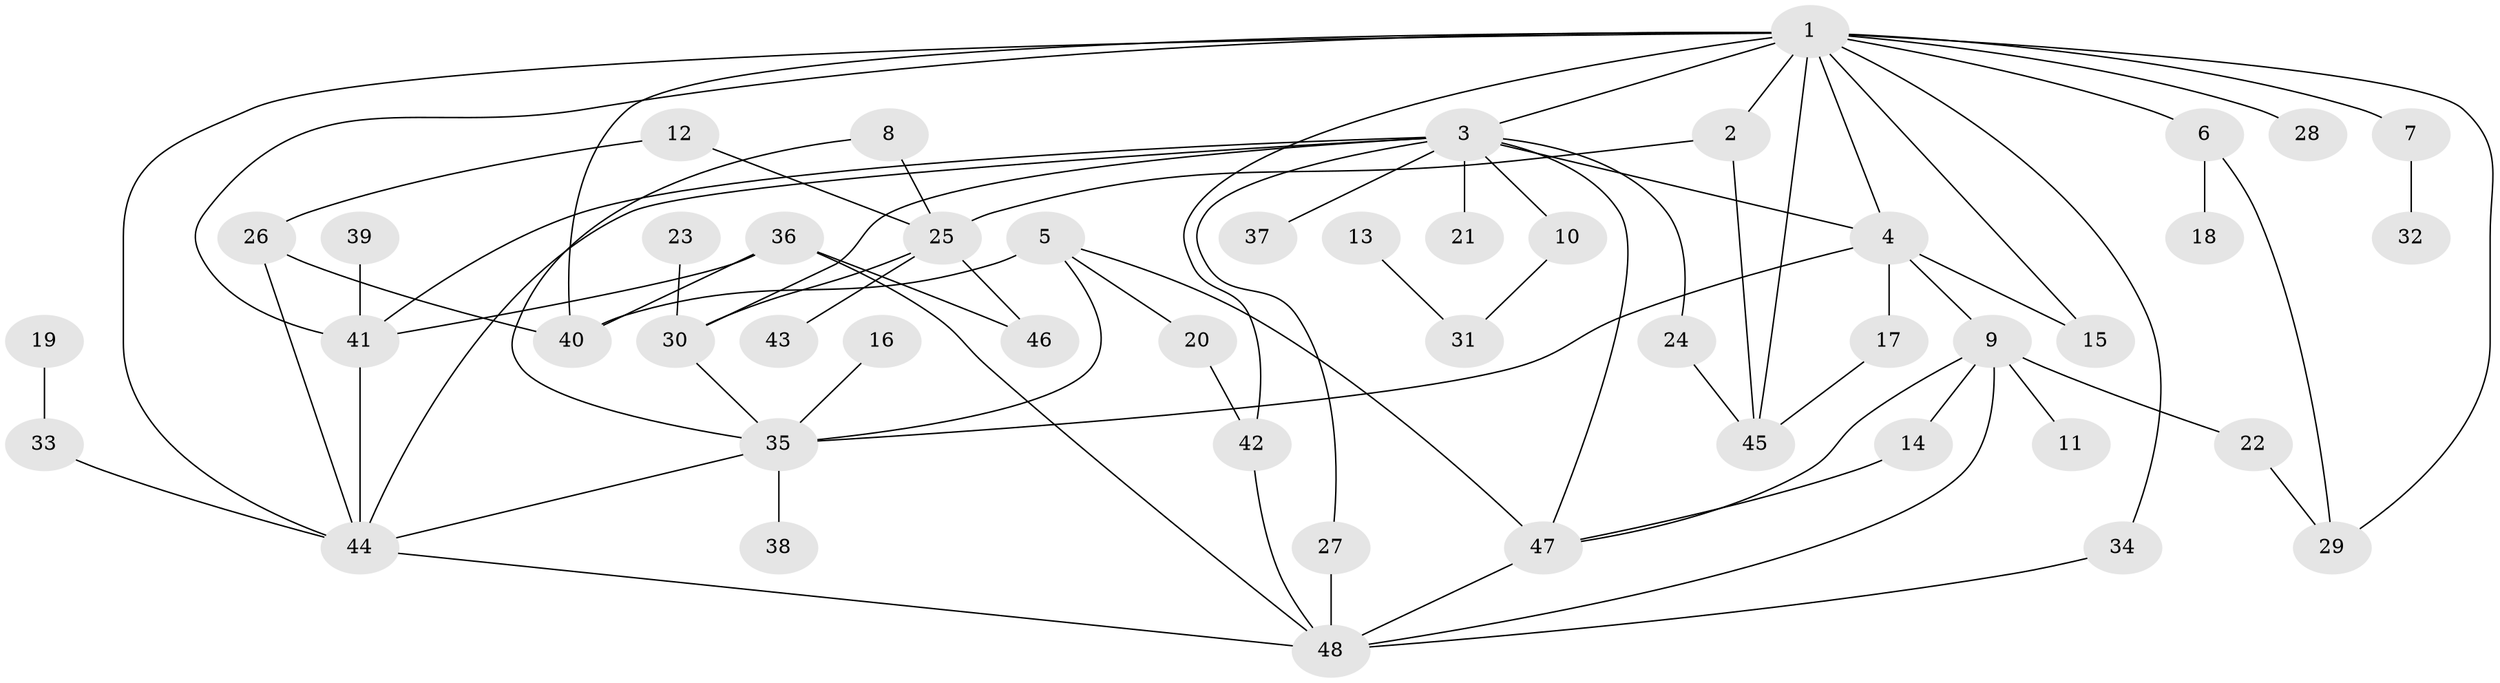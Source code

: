 // original degree distribution, {9: 0.010526315789473684, 8: 0.010526315789473684, 6: 0.010526315789473684, 2: 0.3368421052631579, 3: 0.18947368421052632, 5: 0.08421052631578947, 7: 0.010526315789473684, 4: 0.09473684210526316, 1: 0.25263157894736843}
// Generated by graph-tools (version 1.1) at 2025/25/03/09/25 03:25:28]
// undirected, 48 vertices, 76 edges
graph export_dot {
graph [start="1"]
  node [color=gray90,style=filled];
  1;
  2;
  3;
  4;
  5;
  6;
  7;
  8;
  9;
  10;
  11;
  12;
  13;
  14;
  15;
  16;
  17;
  18;
  19;
  20;
  21;
  22;
  23;
  24;
  25;
  26;
  27;
  28;
  29;
  30;
  31;
  32;
  33;
  34;
  35;
  36;
  37;
  38;
  39;
  40;
  41;
  42;
  43;
  44;
  45;
  46;
  47;
  48;
  1 -- 2 [weight=1.0];
  1 -- 3 [weight=1.0];
  1 -- 4 [weight=1.0];
  1 -- 6 [weight=1.0];
  1 -- 7 [weight=1.0];
  1 -- 15 [weight=1.0];
  1 -- 28 [weight=1.0];
  1 -- 29 [weight=1.0];
  1 -- 34 [weight=1.0];
  1 -- 40 [weight=1.0];
  1 -- 41 [weight=2.0];
  1 -- 42 [weight=1.0];
  1 -- 44 [weight=1.0];
  1 -- 45 [weight=1.0];
  2 -- 25 [weight=1.0];
  2 -- 45 [weight=1.0];
  3 -- 4 [weight=1.0];
  3 -- 10 [weight=1.0];
  3 -- 21 [weight=1.0];
  3 -- 24 [weight=1.0];
  3 -- 27 [weight=1.0];
  3 -- 30 [weight=1.0];
  3 -- 37 [weight=1.0];
  3 -- 41 [weight=1.0];
  3 -- 44 [weight=1.0];
  3 -- 47 [weight=1.0];
  4 -- 9 [weight=1.0];
  4 -- 15 [weight=1.0];
  4 -- 17 [weight=1.0];
  4 -- 35 [weight=1.0];
  5 -- 20 [weight=1.0];
  5 -- 35 [weight=1.0];
  5 -- 40 [weight=1.0];
  5 -- 47 [weight=1.0];
  6 -- 18 [weight=1.0];
  6 -- 29 [weight=1.0];
  7 -- 32 [weight=1.0];
  8 -- 25 [weight=1.0];
  8 -- 35 [weight=1.0];
  9 -- 11 [weight=1.0];
  9 -- 14 [weight=1.0];
  9 -- 22 [weight=1.0];
  9 -- 47 [weight=1.0];
  9 -- 48 [weight=1.0];
  10 -- 31 [weight=1.0];
  12 -- 25 [weight=1.0];
  12 -- 26 [weight=1.0];
  13 -- 31 [weight=1.0];
  14 -- 47 [weight=1.0];
  16 -- 35 [weight=1.0];
  17 -- 45 [weight=1.0];
  19 -- 33 [weight=1.0];
  20 -- 42 [weight=1.0];
  22 -- 29 [weight=1.0];
  23 -- 30 [weight=1.0];
  24 -- 45 [weight=1.0];
  25 -- 30 [weight=1.0];
  25 -- 43 [weight=1.0];
  25 -- 46 [weight=1.0];
  26 -- 40 [weight=1.0];
  26 -- 44 [weight=1.0];
  27 -- 48 [weight=1.0];
  30 -- 35 [weight=1.0];
  33 -- 44 [weight=1.0];
  34 -- 48 [weight=1.0];
  35 -- 38 [weight=1.0];
  35 -- 44 [weight=1.0];
  36 -- 40 [weight=1.0];
  36 -- 41 [weight=1.0];
  36 -- 46 [weight=1.0];
  36 -- 48 [weight=1.0];
  39 -- 41 [weight=1.0];
  41 -- 44 [weight=1.0];
  42 -- 48 [weight=1.0];
  44 -- 48 [weight=1.0];
  47 -- 48 [weight=1.0];
}
